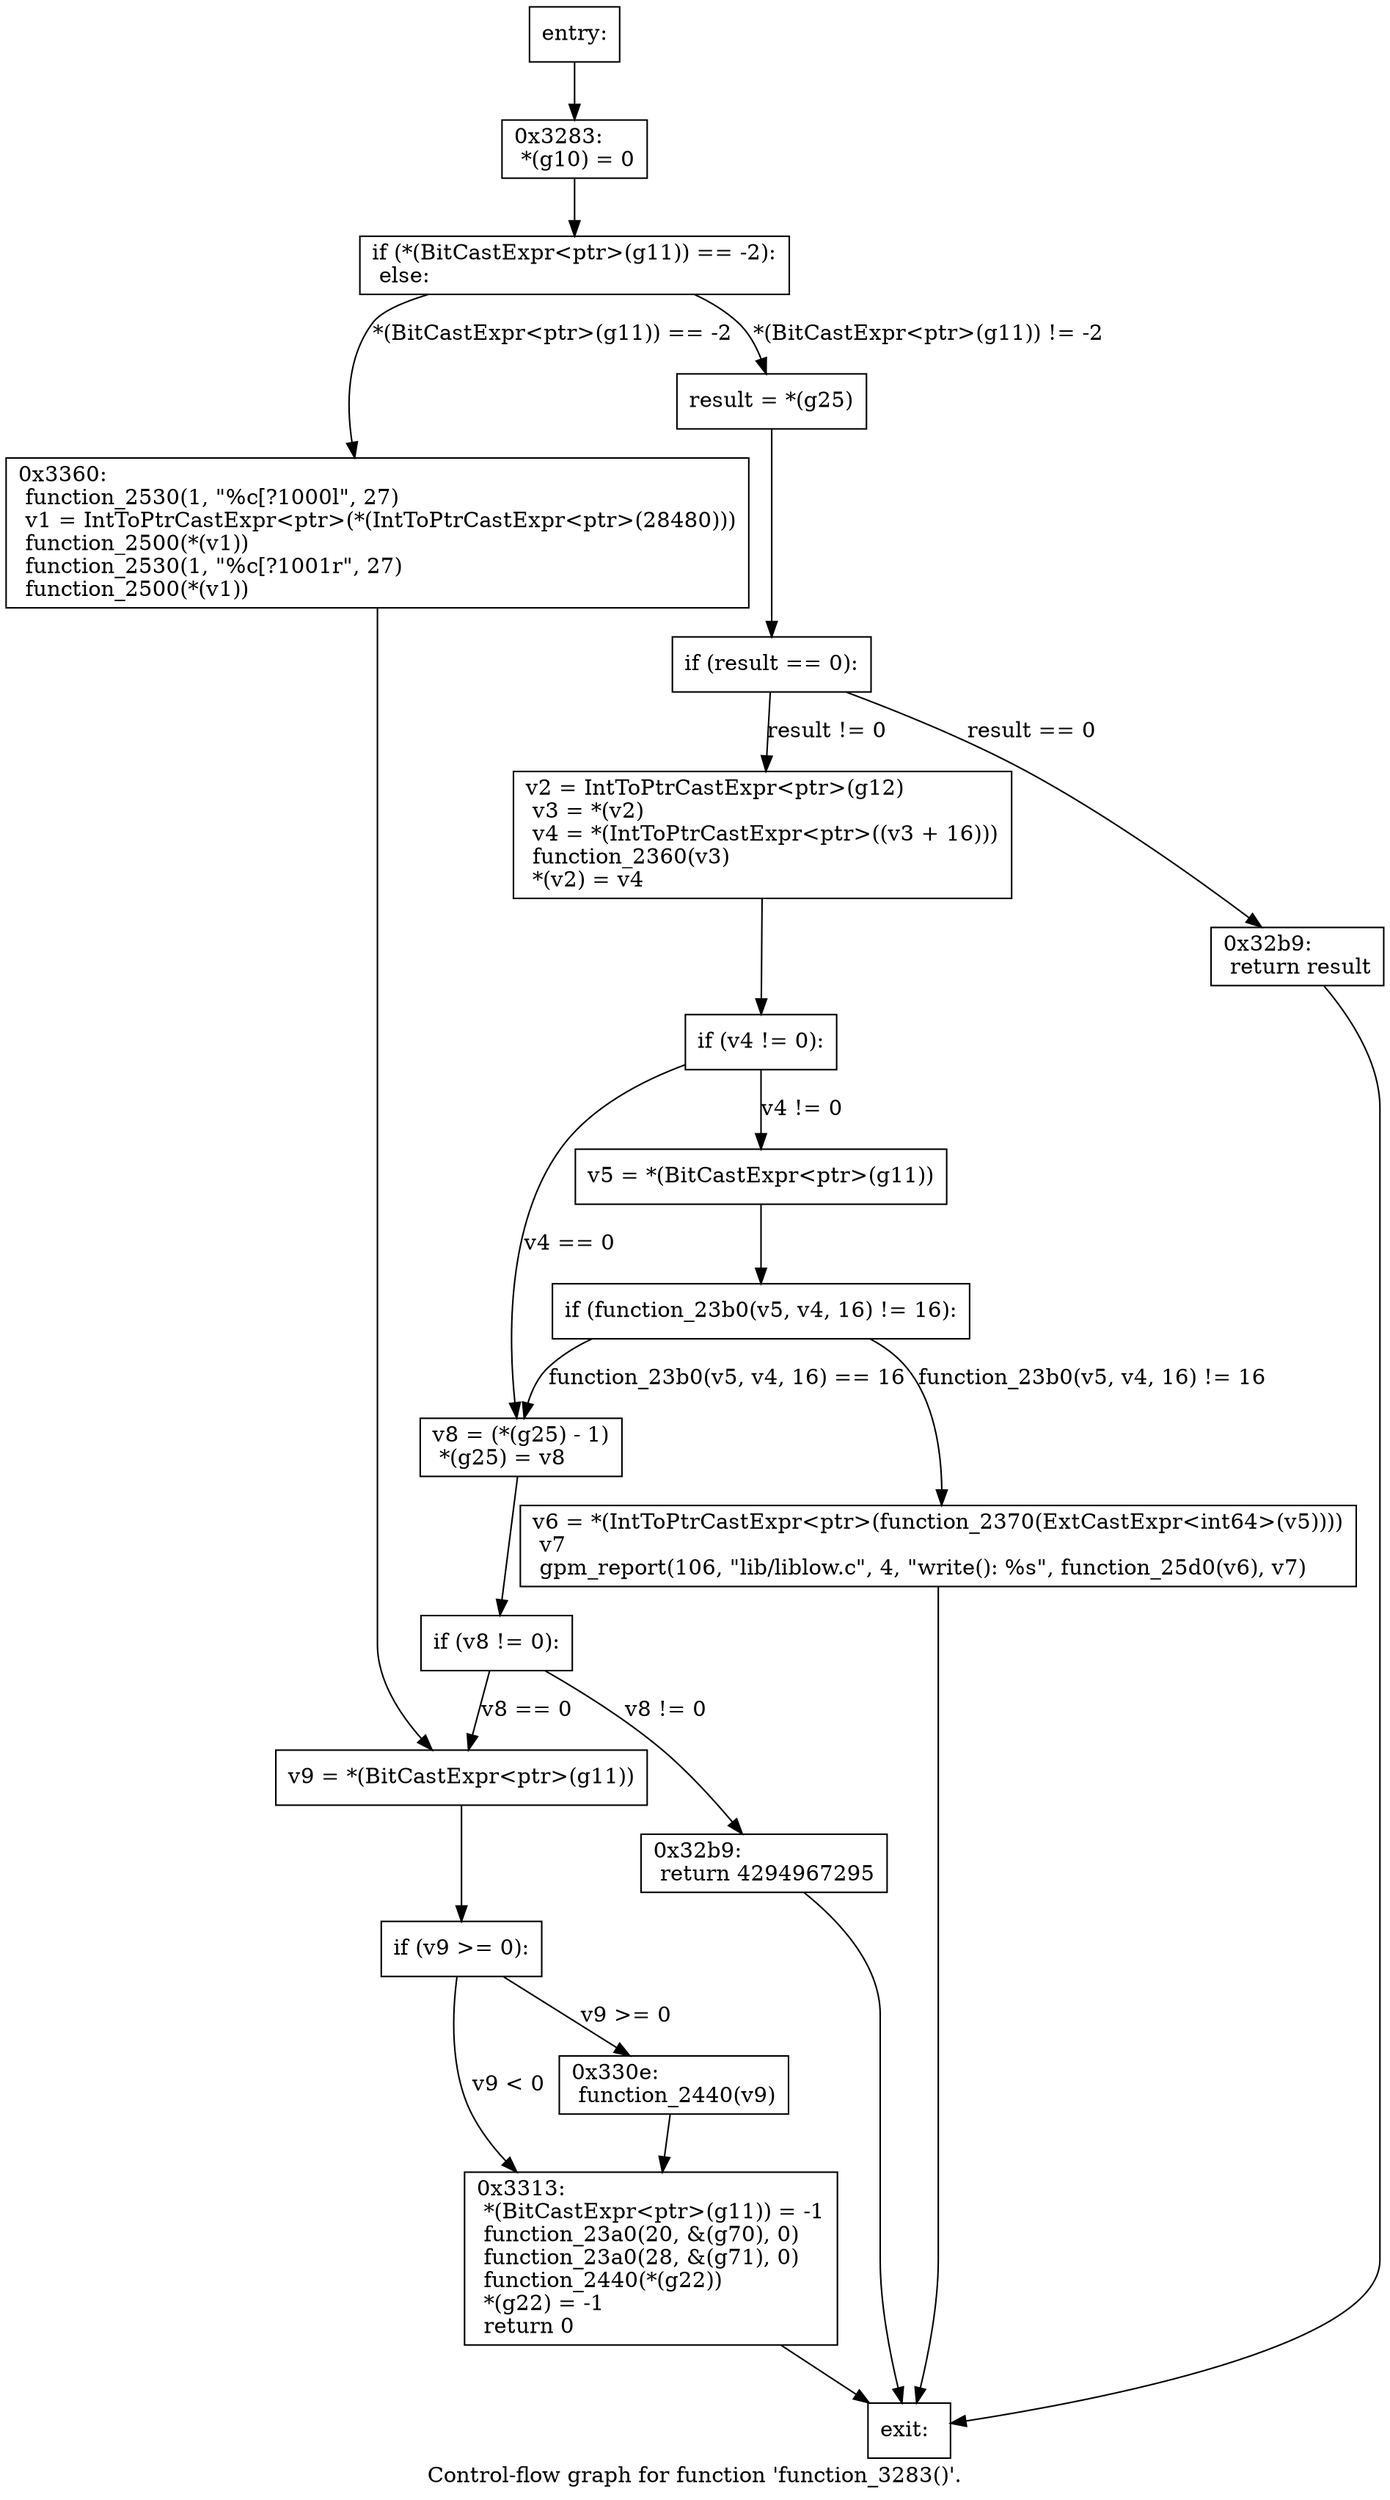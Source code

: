 digraph "Control-flow graph for function 'function_3283()'." {
  label="Control-flow graph for function 'function_3283()'.";
  node [shape=record];

  Node0771AEA0 [label="{entry:\l}"];
  Node0771AEA0 -> Node0771B1B8;
  Node0771B1B8 [label="{0x3283:\l  *(g10) = 0\l}"];
  Node0771B1B8 -> Node0771AB40;
  Node0771AB40 [label="{  if (*(BitCastExpr\<ptr\>(g11)) == -2):\l  else:\l}"];
  Node0771AB40 -> Node0771B008 [label="*(BitCastExpr\<ptr\>(g11)) == -2"];
  Node0771AB40 -> Node0771ACA8 [label="*(BitCastExpr\<ptr\>(g11)) != -2"];
  Node0771B008 [label="{0x3360:\l  function_2530(1, \"%c[?1000l\", 27)\l  v1 = IntToPtrCastExpr\<ptr\>(*(IntToPtrCastExpr\<ptr\>(28480)))\l  function_2500(*(v1))\l  function_2530(1, \"%c[?1001r\", 27)\l  function_2500(*(v1))\l}"];
  Node0771B008 -> Node0771B2D8;
  Node0771ACA8 [label="{  result = *(g25)\l}"];
  Node0771ACA8 -> Node0771B128;
  Node0771B2D8 [label="{  v9 = *(BitCastExpr\<ptr\>(g11))\l}"];
  Node0771B2D8 -> Node0771AEE8;
  Node0771B128 [label="{  if (result == 0):\l}"];
  Node0771B128 -> Node0771BAB8 [label="result == 0"];
  Node0771B128 -> Node0771ACF0 [label="result != 0"];
  Node0771AEE8 [label="{  if (v9 \>= 0):\l}"];
  Node0771AEE8 -> Node0771B680 [label="v9 \>= 0"];
  Node0771AEE8 -> Node0771AB88 [label="v9 \< 0"];
  Node0771BAB8 [label="{0x32b9:\l  return result\l}"];
  Node0771BAB8 -> Node0771B290;
  Node0771ACF0 [label="{  v2 = IntToPtrCastExpr\<ptr\>(g12)\l  v3 = *(v2)\l  v4 = *(IntToPtrCastExpr\<ptr\>((v3 + 16)))\l  function_2360(v3)\l  *(v2) = v4\l}"];
  Node0771ACF0 -> Node0771AD80;
  Node0771B680 [label="{0x330e:\l  function_2440(v9)\l}"];
  Node0771B680 -> Node0771AB88;
  Node0771AB88 [label="{0x3313:\l  *(BitCastExpr\<ptr\>(g11)) = -1\l  function_23a0(20, &(g70), 0)\l  function_23a0(28, &(g71), 0)\l  function_2440(*(g22))\l  *(g22) = -1\l  return 0\l}"];
  Node0771AB88 -> Node0771B290;
  Node0771B290 [label="{exit:\l}"];
  Node0771AD80 [label="{  if (v4 != 0):\l}"];
  Node0771AD80 -> Node0771B8C0 [label="v4 != 0"];
  Node0771AD80 -> Node0771AE10 [label="v4 == 0"];
  Node0771B8C0 [label="{  v5 = *(BitCastExpr\<ptr\>(g11))\l}"];
  Node0771B8C0 -> Node0771B4D0;
  Node0771AE10 [label="{  v8 = (*(g25) - 1)\l  *(g25) = v8\l}"];
  Node0771AE10 -> Node0771B050;
  Node0771B4D0 [label="{  if (function_23b0(v5, v4, 16) != 16):\l}"];
  Node0771B4D0 -> Node0771B5F0 [label="function_23b0(v5, v4, 16) != 16"];
  Node0771B4D0 -> Node0771AE10 [label="function_23b0(v5, v4, 16) == 16"];
  Node0771B050 [label="{  if (v8 != 0):\l}"];
  Node0771B050 -> Node0771B9E0 [label="v8 != 0"];
  Node0771B050 -> Node0771B2D8 [label="v8 == 0"];
  Node0771B5F0 [label="{  v6 = *(IntToPtrCastExpr\<ptr\>(function_2370(ExtCastExpr\<int64\>(v5))))\l  v7\l  gpm_report(106, \"lib/liblow.c\", 4, \"write(): %s\", function_25d0(v6), v7)\l}"];
  Node0771B5F0 -> Node0771B290;
  Node0771B9E0 [label="{0x32b9:\l  return 4294967295\l}"];
  Node0771B9E0 -> Node0771B290;

}
